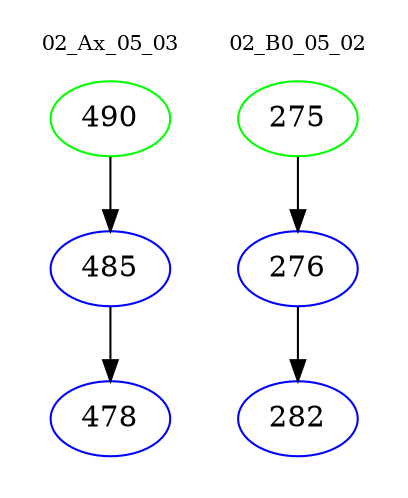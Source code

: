 digraph{
subgraph cluster_0 {
color = white
label = "02_Ax_05_03";
fontsize=10;
T0_490 [label="490", color="green"]
T0_490 -> T0_485 [color="black"]
T0_485 [label="485", color="blue"]
T0_485 -> T0_478 [color="black"]
T0_478 [label="478", color="blue"]
}
subgraph cluster_1 {
color = white
label = "02_B0_05_02";
fontsize=10;
T1_275 [label="275", color="green"]
T1_275 -> T1_276 [color="black"]
T1_276 [label="276", color="blue"]
T1_276 -> T1_282 [color="black"]
T1_282 [label="282", color="blue"]
}
}
